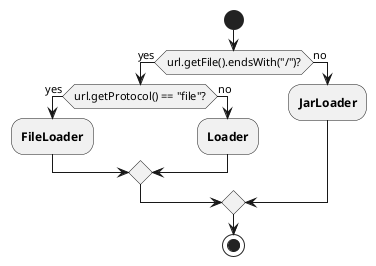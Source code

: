 @startuml
start
if (url.getFile().endsWith("/")?) then(yes)
	if (url.getProtocol() == "file"?) then(yes)
		:**FileLoader**;
	else (no)
		:**Loader**;
	endif
else (no)
	:**JarLoader**;
endif

stop
@enduml
